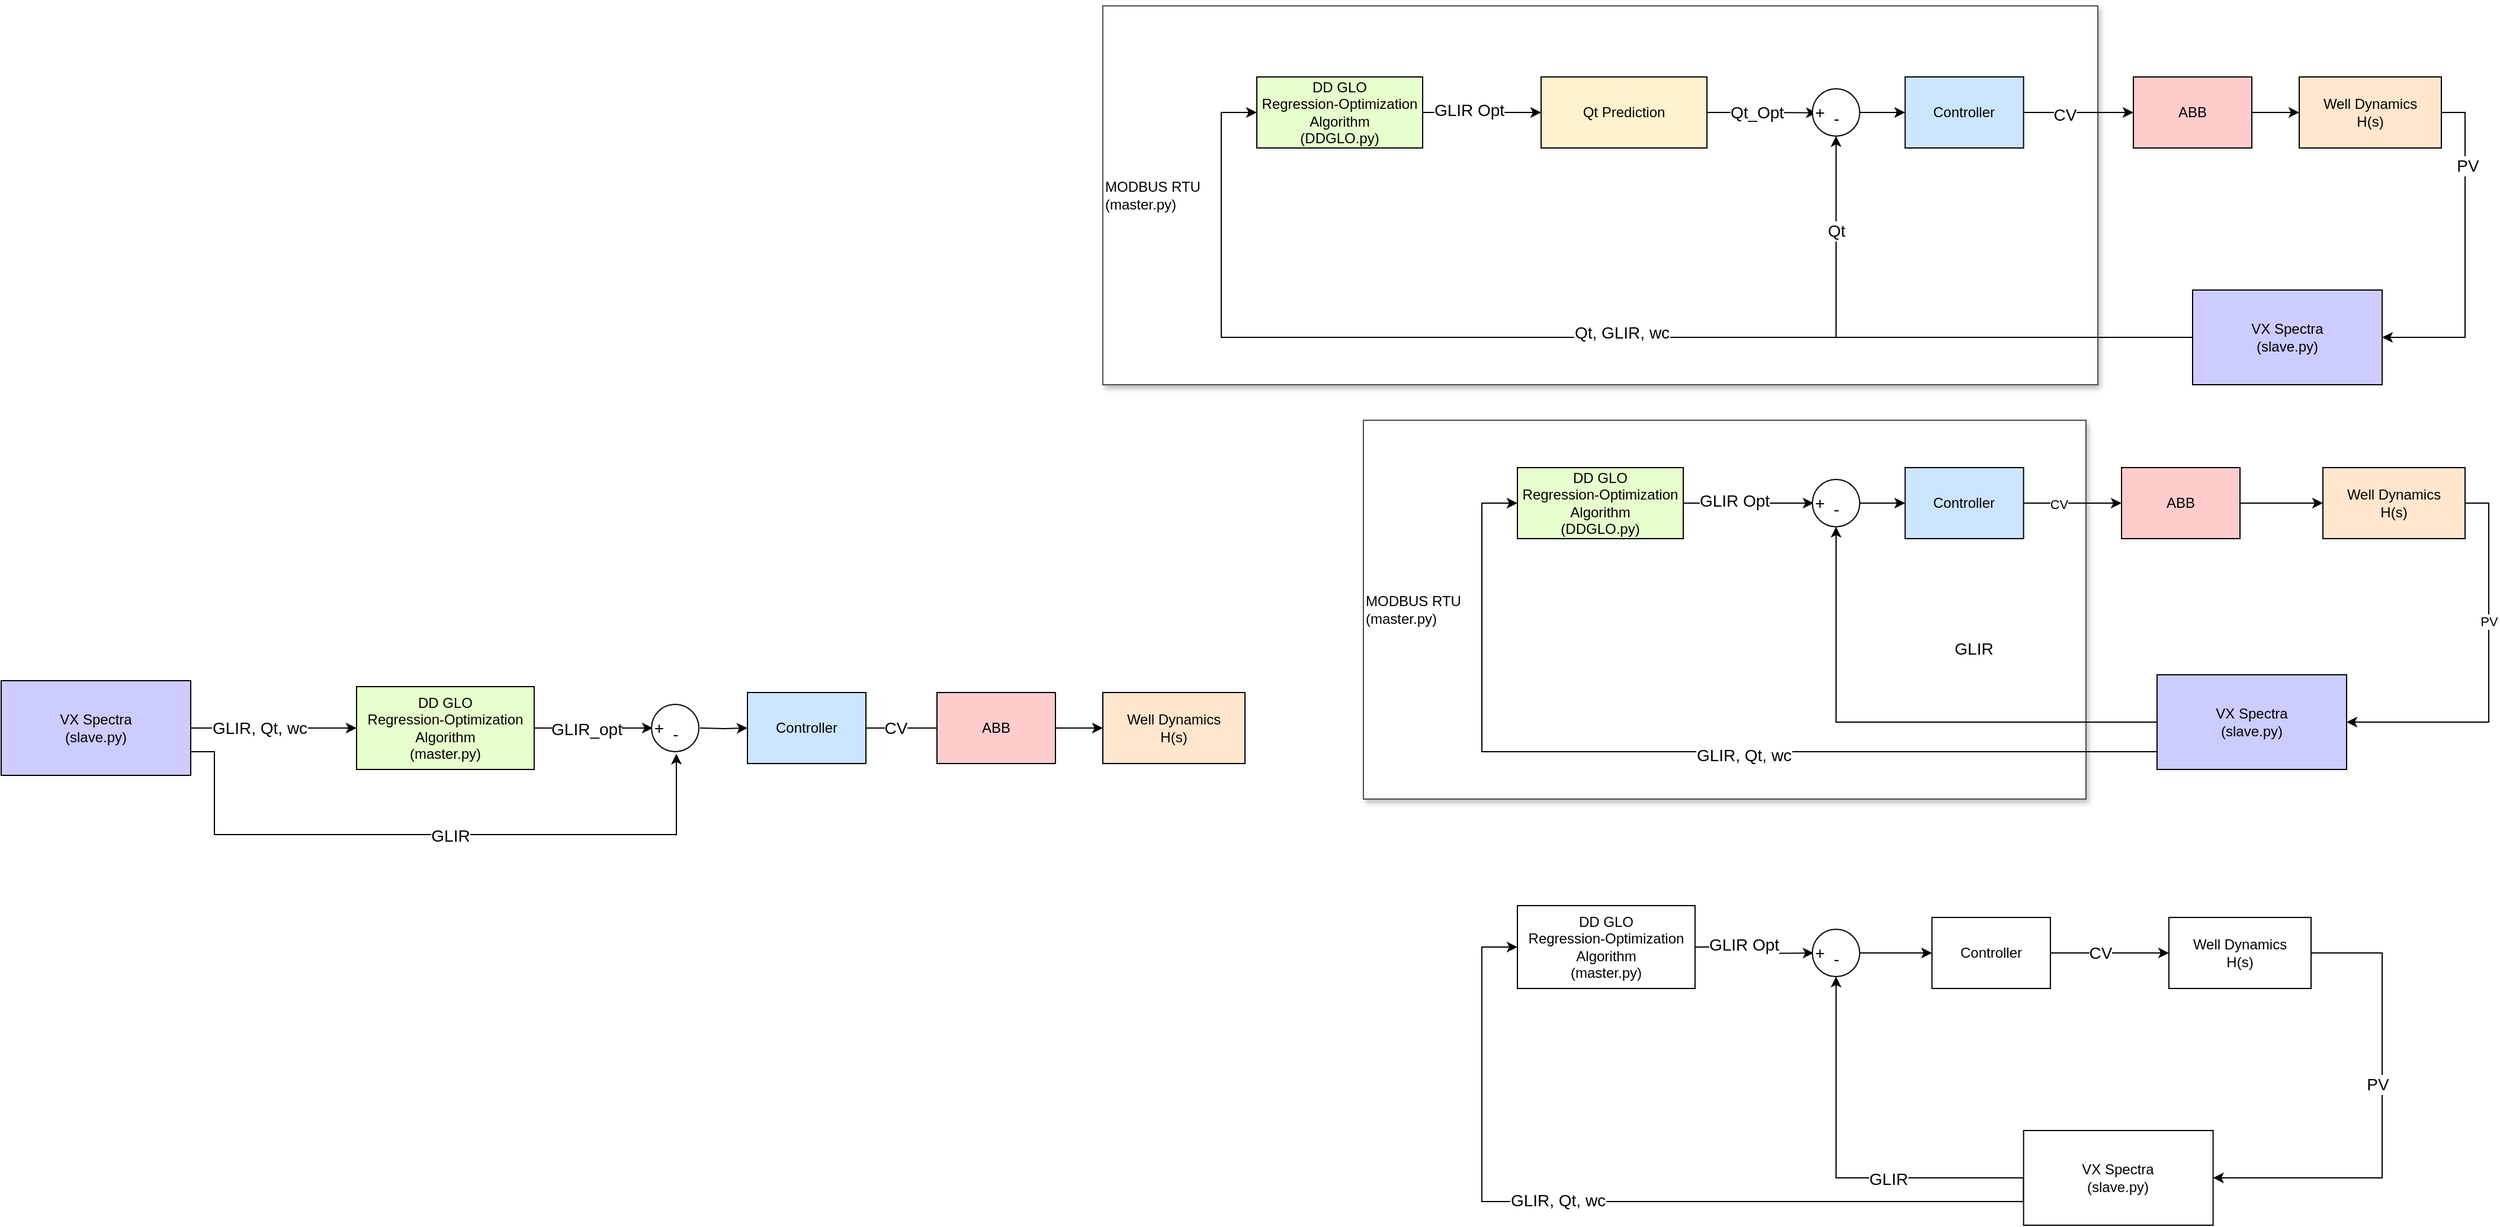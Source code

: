 <mxfile version="20.4.0" type="device"><diagram id="KtHckB-X34qQ4Z5dTe5f" name="Page-1"><mxGraphModel dx="2975" dy="594" grid="1" gridSize="10" guides="1" tooltips="1" connect="1" arrows="1" fold="1" page="1" pageScale="1" pageWidth="850" pageHeight="1100" math="0" shadow="0"><root><mxCell id="0"/><mxCell id="1" parent="0"/><mxCell id="stPapfV7Y-j_YBwpRQOC-5" value="MODBUS RTU&lt;br&gt;&lt;div style=&quot;&quot;&gt;&lt;span style=&quot;background-color: initial;&quot;&gt;(master.py)&lt;/span&gt;&lt;/div&gt;" style="rounded=0;whiteSpace=wrap;html=1;strokeColor=#4D4D4D;fillColor=#FFFFFF;shadow=1;align=left;" vertex="1" parent="1"><mxGeometry x="-260" y="70" width="840" height="320" as="geometry"/></mxCell><mxCell id="jTaFdg3PvhzP7Jn95uXG-4" value="MODBUS RTU&lt;br&gt;&lt;div style=&quot;&quot;&gt;&lt;span style=&quot;background-color: initial;&quot;&gt;(master.py)&lt;/span&gt;&lt;/div&gt;" style="rounded=0;whiteSpace=wrap;html=1;strokeColor=#4D4D4D;fillColor=#FFFFFF;shadow=1;align=left;" parent="1" vertex="1"><mxGeometry x="-40" y="420" width="610" height="320" as="geometry"/></mxCell><mxCell id="r2w6Fr-Uy7jcKvSnr4ln-22" style="edgeStyle=orthogonalEdgeStyle;rounded=0;orthogonalLoop=1;jettySize=auto;html=1;exitX=0;exitY=0.5;exitDx=0;exitDy=0;fontSize=14;" parent="1" source="r2w6Fr-Uy7jcKvSnr4ln-2" target="r2w6Fr-Uy7jcKvSnr4ln-13" edge="1"><mxGeometry relative="1" as="geometry"/></mxCell><mxCell id="stPapfV7Y-j_YBwpRQOC-1" value="&lt;font style=&quot;font-size: 14px;&quot;&gt;Qt&lt;/font&gt;" style="edgeLabel;html=1;align=center;verticalAlign=middle;resizable=0;points=[];" vertex="1" connectable="0" parent="r2w6Fr-Uy7jcKvSnr4ln-22"><mxGeometry x="0.366" relative="1" as="geometry"><mxPoint y="-70" as="offset"/></mxGeometry></mxCell><mxCell id="r2w6Fr-Uy7jcKvSnr4ln-23" style="edgeStyle=orthogonalEdgeStyle;rounded=0;orthogonalLoop=1;jettySize=auto;html=1;exitX=0;exitY=0.5;exitDx=0;exitDy=0;entryX=0;entryY=0.5;entryDx=0;entryDy=0;fontSize=14;" parent="1" source="r2w6Fr-Uy7jcKvSnr4ln-2" target="r2w6Fr-Uy7jcKvSnr4ln-8" edge="1"><mxGeometry relative="1" as="geometry"><Array as="points"><mxPoint x="-160" y="350"/><mxPoint x="-160" y="160"/></Array></mxGeometry></mxCell><mxCell id="stPapfV7Y-j_YBwpRQOC-2" value="Qt, GLIR, wc" style="edgeLabel;html=1;align=center;verticalAlign=middle;resizable=0;points=[];fontSize=14;" vertex="1" connectable="0" parent="r2w6Fr-Uy7jcKvSnr4ln-23"><mxGeometry x="-0.073" y="-4" relative="1" as="geometry"><mxPoint as="offset"/></mxGeometry></mxCell><mxCell id="r2w6Fr-Uy7jcKvSnr4ln-2" value="VX Spectra&lt;br&gt;(slave.py)" style="rounded=0;whiteSpace=wrap;html=1;fillColor=#CCCCFF;" parent="1" vertex="1"><mxGeometry x="660" y="310" width="160" height="80" as="geometry"/></mxCell><mxCell id="r2w6Fr-Uy7jcKvSnr4ln-6" style="edgeStyle=orthogonalEdgeStyle;rounded=0;orthogonalLoop=1;jettySize=auto;html=1;exitX=1;exitY=0.5;exitDx=0;exitDy=0;entryX=1;entryY=0.5;entryDx=0;entryDy=0;" parent="1" source="r2w6Fr-Uy7jcKvSnr4ln-3" target="r2w6Fr-Uy7jcKvSnr4ln-2" edge="1"><mxGeometry relative="1" as="geometry"/></mxCell><mxCell id="stPapfV7Y-j_YBwpRQOC-4" value="PV" style="edgeLabel;html=1;align=center;verticalAlign=middle;resizable=0;points=[];fontSize=14;" vertex="1" connectable="0" parent="r2w6Fr-Uy7jcKvSnr4ln-6"><mxGeometry x="-0.534" y="2" relative="1" as="geometry"><mxPoint as="offset"/></mxGeometry></mxCell><mxCell id="r2w6Fr-Uy7jcKvSnr4ln-3" value="Well Dynamics&lt;br&gt;H(s)" style="rounded=0;whiteSpace=wrap;html=1;fillColor=#FFE6CC;" parent="1" vertex="1"><mxGeometry x="750" y="130" width="120" height="60" as="geometry"/></mxCell><mxCell id="r2w6Fr-Uy7jcKvSnr4ln-5" style="edgeStyle=orthogonalEdgeStyle;rounded=0;orthogonalLoop=1;jettySize=auto;html=1;exitX=1;exitY=0.5;exitDx=0;exitDy=0;entryX=0;entryY=0.5;entryDx=0;entryDy=0;" parent="1" source="r2w6Fr-Uy7jcKvSnr4ln-4" target="r2w6Fr-Uy7jcKvSnr4ln-3" edge="1"><mxGeometry relative="1" as="geometry"/></mxCell><mxCell id="r2w6Fr-Uy7jcKvSnr4ln-4" value="ABB" style="rounded=0;whiteSpace=wrap;html=1;fillColor=#FFCCCC;" parent="1" vertex="1"><mxGeometry x="610" y="130" width="100" height="60" as="geometry"/></mxCell><mxCell id="r2w6Fr-Uy7jcKvSnr4ln-10" style="edgeStyle=orthogonalEdgeStyle;rounded=0;orthogonalLoop=1;jettySize=auto;html=1;exitX=1;exitY=0.5;exitDx=0;exitDy=0;entryX=0;entryY=0.5;entryDx=0;entryDy=0;" parent="1" source="r2w6Fr-Uy7jcKvSnr4ln-8" target="r2w6Fr-Uy7jcKvSnr4ln-9" edge="1"><mxGeometry relative="1" as="geometry"/></mxCell><mxCell id="r2w6Fr-Uy7jcKvSnr4ln-24" value="GLIR Opt" style="edgeLabel;html=1;align=center;verticalAlign=middle;resizable=0;points=[];fontSize=14;" parent="r2w6Fr-Uy7jcKvSnr4ln-10" vertex="1" connectable="0"><mxGeometry x="-0.22" y="2" relative="1" as="geometry"><mxPoint as="offset"/></mxGeometry></mxCell><mxCell id="r2w6Fr-Uy7jcKvSnr4ln-8" value="DD GLO&lt;br&gt;Regression-Optimization Algorithm&lt;br&gt;(DDGLO.py)" style="rounded=0;whiteSpace=wrap;html=1;fillColor=#E6FFCC;" parent="1" vertex="1"><mxGeometry x="-130" y="130" width="140" height="60" as="geometry"/></mxCell><mxCell id="r2w6Fr-Uy7jcKvSnr4ln-20" style="edgeStyle=orthogonalEdgeStyle;rounded=0;orthogonalLoop=1;jettySize=auto;html=1;exitX=1;exitY=0.5;exitDx=0;exitDy=0;entryX=-0.044;entryY=0.345;entryDx=0;entryDy=0;entryPerimeter=0;fontSize=14;" parent="1" source="r2w6Fr-Uy7jcKvSnr4ln-9" target="r2w6Fr-Uy7jcKvSnr4ln-13" edge="1"><mxGeometry relative="1" as="geometry"/></mxCell><mxCell id="r2w6Fr-Uy7jcKvSnr4ln-25" value="Qt_Opt" style="edgeLabel;html=1;align=center;verticalAlign=middle;resizable=0;points=[];fontSize=14;" parent="r2w6Fr-Uy7jcKvSnr4ln-20" vertex="1" connectable="0"><mxGeometry x="-0.102" relative="1" as="geometry"><mxPoint as="offset"/></mxGeometry></mxCell><mxCell id="r2w6Fr-Uy7jcKvSnr4ln-9" value="Qt Prediction" style="rounded=0;whiteSpace=wrap;html=1;fillColor=#FFF2CC;" parent="1" vertex="1"><mxGeometry x="110" y="130" width="140" height="60" as="geometry"/></mxCell><mxCell id="r2w6Fr-Uy7jcKvSnr4ln-17" value="" style="group" parent="1" vertex="1" connectable="0"><mxGeometry x="330" y="140" width="49" height="40" as="geometry"/></mxCell><mxCell id="r2w6Fr-Uy7jcKvSnr4ln-11" value="" style="ellipse;whiteSpace=wrap;html=1;aspect=fixed;" parent="r2w6Fr-Uy7jcKvSnr4ln-17" vertex="1"><mxGeometry x="9" width="40" height="40" as="geometry"/></mxCell><mxCell id="r2w6Fr-Uy7jcKvSnr4ln-12" value="&lt;font style=&quot;font-size: 14px;&quot;&gt;+&lt;/font&gt;" style="text;html=1;align=center;verticalAlign=middle;resizable=0;points=[];autosize=1;strokeColor=none;fillColor=none;" parent="r2w6Fr-Uy7jcKvSnr4ln-17" vertex="1"><mxGeometry y="5" width="30" height="30" as="geometry"/></mxCell><mxCell id="r2w6Fr-Uy7jcKvSnr4ln-13" value="&lt;font style=&quot;font-size: 14px;&quot;&gt;-&lt;/font&gt;" style="text;html=1;align=center;verticalAlign=middle;resizable=0;points=[];autosize=1;strokeColor=none;fillColor=none;" parent="r2w6Fr-Uy7jcKvSnr4ln-17" vertex="1"><mxGeometry x="14" y="10" width="30" height="30" as="geometry"/></mxCell><mxCell id="r2w6Fr-Uy7jcKvSnr4ln-28" style="edgeStyle=orthogonalEdgeStyle;rounded=0;orthogonalLoop=1;jettySize=auto;html=1;exitX=1;exitY=0.5;exitDx=0;exitDy=0;entryX=0;entryY=0.5;entryDx=0;entryDy=0;fontSize=14;" parent="1" source="r2w6Fr-Uy7jcKvSnr4ln-26" target="r2w6Fr-Uy7jcKvSnr4ln-4" edge="1"><mxGeometry relative="1" as="geometry"/></mxCell><mxCell id="stPapfV7Y-j_YBwpRQOC-3" value="CV" style="edgeLabel;html=1;align=center;verticalAlign=middle;resizable=0;points=[];fontSize=14;" vertex="1" connectable="0" parent="r2w6Fr-Uy7jcKvSnr4ln-28"><mxGeometry x="-0.264" y="-2" relative="1" as="geometry"><mxPoint as="offset"/></mxGeometry></mxCell><mxCell id="r2w6Fr-Uy7jcKvSnr4ln-26" value="Controller" style="rounded=0;whiteSpace=wrap;html=1;fillColor=#CCE5FF;" parent="1" vertex="1"><mxGeometry x="417.29" y="130" width="100" height="60" as="geometry"/></mxCell><mxCell id="r2w6Fr-Uy7jcKvSnr4ln-27" style="edgeStyle=orthogonalEdgeStyle;rounded=0;orthogonalLoop=1;jettySize=auto;html=1;exitX=1;exitY=0.5;exitDx=0;exitDy=0;entryX=0;entryY=0.5;entryDx=0;entryDy=0;fontSize=14;" parent="1" source="r2w6Fr-Uy7jcKvSnr4ln-11" target="r2w6Fr-Uy7jcKvSnr4ln-26" edge="1"><mxGeometry relative="1" as="geometry"/></mxCell><mxCell id="r2w6Fr-Uy7jcKvSnr4ln-29" style="edgeStyle=orthogonalEdgeStyle;rounded=0;orthogonalLoop=1;jettySize=auto;html=1;exitX=0;exitY=0.5;exitDx=0;exitDy=0;fontSize=14;" parent="1" source="r2w6Fr-Uy7jcKvSnr4ln-31" target="r2w6Fr-Uy7jcKvSnr4ln-45" edge="1"><mxGeometry relative="1" as="geometry"/></mxCell><mxCell id="r2w6Fr-Uy7jcKvSnr4ln-49" value="GLIR" style="edgeLabel;html=1;align=center;verticalAlign=middle;resizable=0;points=[];fontSize=14;" parent="r2w6Fr-Uy7jcKvSnr4ln-29" vertex="1" connectable="0"><mxGeometry x="-0.3" y="1" relative="1" as="geometry"><mxPoint x="-3" y="-63" as="offset"/></mxGeometry></mxCell><mxCell id="r2w6Fr-Uy7jcKvSnr4ln-30" style="edgeStyle=orthogonalEdgeStyle;rounded=0;orthogonalLoop=1;jettySize=auto;html=1;exitX=0;exitY=0.5;exitDx=0;exitDy=0;entryX=0;entryY=0.5;entryDx=0;entryDy=0;fontSize=14;" parent="1" source="r2w6Fr-Uy7jcKvSnr4ln-31" target="r2w6Fr-Uy7jcKvSnr4ln-38" edge="1"><mxGeometry relative="1" as="geometry"><Array as="points"><mxPoint x="630" y="700"/><mxPoint x="60" y="700"/><mxPoint x="60" y="490"/></Array></mxGeometry></mxCell><mxCell id="jTaFdg3PvhzP7Jn95uXG-1" value="&lt;span style=&quot;font-size: 14px;&quot;&gt;GLIR, Qt, wc&lt;/span&gt;" style="edgeLabel;html=1;align=center;verticalAlign=middle;resizable=0;points=[];" parent="r2w6Fr-Uy7jcKvSnr4ln-30" vertex="1" connectable="0"><mxGeometry x="-0.104" y="4" relative="1" as="geometry"><mxPoint y="-1" as="offset"/></mxGeometry></mxCell><mxCell id="r2w6Fr-Uy7jcKvSnr4ln-31" value="VX Spectra&lt;br&gt;(slave.py)" style="rounded=0;whiteSpace=wrap;html=1;fillColor=#CCCCFF;" parent="1" vertex="1"><mxGeometry x="630" y="635" width="160" height="80" as="geometry"/></mxCell><mxCell id="r2w6Fr-Uy7jcKvSnr4ln-32" style="edgeStyle=orthogonalEdgeStyle;rounded=0;orthogonalLoop=1;jettySize=auto;html=1;exitX=1;exitY=0.5;exitDx=0;exitDy=0;entryX=1;entryY=0.5;entryDx=0;entryDy=0;" parent="1" source="r2w6Fr-Uy7jcKvSnr4ln-33" target="r2w6Fr-Uy7jcKvSnr4ln-31" edge="1"><mxGeometry relative="1" as="geometry"/></mxCell><mxCell id="jTaFdg3PvhzP7Jn95uXG-2" value="PV" style="edgeLabel;html=1;align=center;verticalAlign=middle;resizable=0;points=[];" parent="r2w6Fr-Uy7jcKvSnr4ln-32" vertex="1" connectable="0"><mxGeometry x="-0.286" relative="1" as="geometry"><mxPoint y="4" as="offset"/></mxGeometry></mxCell><mxCell id="r2w6Fr-Uy7jcKvSnr4ln-33" value="Well Dynamics&lt;br&gt;H(s)" style="rounded=0;whiteSpace=wrap;html=1;fillColor=#FFE6CC;" parent="1" vertex="1"><mxGeometry x="770" y="460" width="120" height="60" as="geometry"/></mxCell><mxCell id="r2w6Fr-Uy7jcKvSnr4ln-34" style="edgeStyle=orthogonalEdgeStyle;rounded=0;orthogonalLoop=1;jettySize=auto;html=1;exitX=1;exitY=0.5;exitDx=0;exitDy=0;entryX=0;entryY=0.5;entryDx=0;entryDy=0;" parent="1" source="r2w6Fr-Uy7jcKvSnr4ln-35" target="r2w6Fr-Uy7jcKvSnr4ln-33" edge="1"><mxGeometry relative="1" as="geometry"/></mxCell><mxCell id="r2w6Fr-Uy7jcKvSnr4ln-35" value="ABB" style="rounded=0;whiteSpace=wrap;html=1;fillColor=#FFCCCC;" parent="1" vertex="1"><mxGeometry x="600" y="460" width="100" height="60" as="geometry"/></mxCell><mxCell id="r2w6Fr-Uy7jcKvSnr4ln-36" style="edgeStyle=orthogonalEdgeStyle;rounded=0;orthogonalLoop=1;jettySize=auto;html=1;exitX=1;exitY=0.5;exitDx=0;exitDy=0;entryX=0;entryY=0.5;entryDx=0;entryDy=0;" parent="1" source="r2w6Fr-Uy7jcKvSnr4ln-38" edge="1"><mxGeometry relative="1" as="geometry"><mxPoint x="340" y="490" as="targetPoint"/></mxGeometry></mxCell><mxCell id="r2w6Fr-Uy7jcKvSnr4ln-37" value="GLIR Opt" style="edgeLabel;html=1;align=center;verticalAlign=middle;resizable=0;points=[];fontSize=14;" parent="r2w6Fr-Uy7jcKvSnr4ln-36" vertex="1" connectable="0"><mxGeometry x="-0.22" y="2" relative="1" as="geometry"><mxPoint as="offset"/></mxGeometry></mxCell><mxCell id="r2w6Fr-Uy7jcKvSnr4ln-38" value="DD GLO&lt;br&gt;Regression-Optimization Algorithm&lt;br&gt;(DDGLO.py)" style="rounded=0;whiteSpace=wrap;html=1;fillColor=#E6FFCC;" parent="1" vertex="1"><mxGeometry x="90" y="460" width="140" height="60" as="geometry"/></mxCell><mxCell id="r2w6Fr-Uy7jcKvSnr4ln-42" value="" style="group" parent="1" vertex="1" connectable="0"><mxGeometry x="330" y="470" width="49" height="40" as="geometry"/></mxCell><mxCell id="r2w6Fr-Uy7jcKvSnr4ln-43" value="" style="ellipse;whiteSpace=wrap;html=1;aspect=fixed;" parent="r2w6Fr-Uy7jcKvSnr4ln-42" vertex="1"><mxGeometry x="9" width="40" height="40" as="geometry"/></mxCell><mxCell id="r2w6Fr-Uy7jcKvSnr4ln-44" value="&lt;font style=&quot;font-size: 14px;&quot;&gt;+&lt;/font&gt;" style="text;html=1;align=center;verticalAlign=middle;resizable=0;points=[];autosize=1;strokeColor=none;fillColor=none;" parent="r2w6Fr-Uy7jcKvSnr4ln-42" vertex="1"><mxGeometry y="5" width="30" height="30" as="geometry"/></mxCell><mxCell id="r2w6Fr-Uy7jcKvSnr4ln-45" value="&lt;font style=&quot;font-size: 14px;&quot;&gt;-&lt;/font&gt;" style="text;html=1;align=center;verticalAlign=middle;resizable=0;points=[];autosize=1;strokeColor=none;fillColor=none;" parent="r2w6Fr-Uy7jcKvSnr4ln-42" vertex="1"><mxGeometry x="14" y="10" width="30" height="30" as="geometry"/></mxCell><mxCell id="r2w6Fr-Uy7jcKvSnr4ln-46" style="edgeStyle=orthogonalEdgeStyle;rounded=0;orthogonalLoop=1;jettySize=auto;html=1;exitX=1;exitY=0.5;exitDx=0;exitDy=0;entryX=0;entryY=0.5;entryDx=0;entryDy=0;fontSize=14;" parent="1" source="r2w6Fr-Uy7jcKvSnr4ln-47" target="r2w6Fr-Uy7jcKvSnr4ln-35" edge="1"><mxGeometry relative="1" as="geometry"/></mxCell><mxCell id="jTaFdg3PvhzP7Jn95uXG-3" value="CV" style="edgeLabel;html=1;align=center;verticalAlign=middle;resizable=0;points=[];" parent="r2w6Fr-Uy7jcKvSnr4ln-46" vertex="1" connectable="0"><mxGeometry x="-0.288" y="-1" relative="1" as="geometry"><mxPoint as="offset"/></mxGeometry></mxCell><mxCell id="r2w6Fr-Uy7jcKvSnr4ln-47" value="Controller" style="rounded=0;whiteSpace=wrap;html=1;fillColor=#CCE5FF;" parent="1" vertex="1"><mxGeometry x="417.29" y="460" width="100" height="60" as="geometry"/></mxCell><mxCell id="r2w6Fr-Uy7jcKvSnr4ln-48" style="edgeStyle=orthogonalEdgeStyle;rounded=0;orthogonalLoop=1;jettySize=auto;html=1;exitX=1;exitY=0.5;exitDx=0;exitDy=0;entryX=0;entryY=0.5;entryDx=0;entryDy=0;fontSize=14;" parent="1" source="r2w6Fr-Uy7jcKvSnr4ln-43" target="r2w6Fr-Uy7jcKvSnr4ln-47" edge="1"><mxGeometry relative="1" as="geometry"/></mxCell><mxCell id="r2w6Fr-Uy7jcKvSnr4ln-50" style="edgeStyle=orthogonalEdgeStyle;rounded=0;orthogonalLoop=1;jettySize=auto;html=1;exitX=0;exitY=0.5;exitDx=0;exitDy=0;fontSize=14;" parent="1" source="r2w6Fr-Uy7jcKvSnr4ln-53" target="r2w6Fr-Uy7jcKvSnr4ln-64" edge="1"><mxGeometry relative="1" as="geometry"/></mxCell><mxCell id="r2w6Fr-Uy7jcKvSnr4ln-51" value="GLIR" style="edgeLabel;html=1;align=center;verticalAlign=middle;resizable=0;points=[];fontSize=14;" parent="r2w6Fr-Uy7jcKvSnr4ln-50" vertex="1" connectable="0"><mxGeometry x="-0.3" y="1" relative="1" as="geometry"><mxPoint as="offset"/></mxGeometry></mxCell><mxCell id="r2w6Fr-Uy7jcKvSnr4ln-52" style="edgeStyle=orthogonalEdgeStyle;rounded=0;orthogonalLoop=1;jettySize=auto;html=1;exitX=0;exitY=0.5;exitDx=0;exitDy=0;entryX=0;entryY=0.5;entryDx=0;entryDy=0;fontSize=14;" parent="1" source="r2w6Fr-Uy7jcKvSnr4ln-53" target="r2w6Fr-Uy7jcKvSnr4ln-60" edge="1"><mxGeometry relative="1" as="geometry"><Array as="points"><mxPoint x="529.95" y="1080"/><mxPoint x="59.95" y="1080"/><mxPoint x="59.95" y="870"/></Array></mxGeometry></mxCell><mxCell id="r2w6Fr-Uy7jcKvSnr4ln-68" value="GLIR, Qt, wc" style="edgeLabel;html=1;align=center;verticalAlign=middle;resizable=0;points=[];fontSize=14;" parent="r2w6Fr-Uy7jcKvSnr4ln-52" vertex="1" connectable="0"><mxGeometry x="0.174" y="-1" relative="1" as="geometry"><mxPoint as="offset"/></mxGeometry></mxCell><mxCell id="r2w6Fr-Uy7jcKvSnr4ln-53" value="VX Spectra&lt;br&gt;(slave.py)" style="rounded=0;whiteSpace=wrap;html=1;" parent="1" vertex="1"><mxGeometry x="517.29" y="1020" width="160" height="80" as="geometry"/></mxCell><mxCell id="r2w6Fr-Uy7jcKvSnr4ln-54" style="edgeStyle=orthogonalEdgeStyle;rounded=0;orthogonalLoop=1;jettySize=auto;html=1;exitX=1;exitY=0.5;exitDx=0;exitDy=0;entryX=1;entryY=0.5;entryDx=0;entryDy=0;" parent="1" source="r2w6Fr-Uy7jcKvSnr4ln-55" target="r2w6Fr-Uy7jcKvSnr4ln-53" edge="1"><mxGeometry relative="1" as="geometry"><Array as="points"><mxPoint x="820" y="870"/><mxPoint x="820" y="1060"/></Array></mxGeometry></mxCell><mxCell id="r2w6Fr-Uy7jcKvSnr4ln-69" value="PV" style="edgeLabel;html=1;align=center;verticalAlign=middle;resizable=0;points=[];fontSize=14;" parent="r2w6Fr-Uy7jcKvSnr4ln-54" vertex="1" connectable="0"><mxGeometry x="-0.348" y="-4" relative="1" as="geometry"><mxPoint y="43" as="offset"/></mxGeometry></mxCell><mxCell id="r2w6Fr-Uy7jcKvSnr4ln-55" value="Well Dynamics&lt;br&gt;H(s)" style="rounded=0;whiteSpace=wrap;html=1;" parent="1" vertex="1"><mxGeometry x="640" y="840" width="120" height="60" as="geometry"/></mxCell><mxCell id="r2w6Fr-Uy7jcKvSnr4ln-58" style="edgeStyle=orthogonalEdgeStyle;rounded=0;orthogonalLoop=1;jettySize=auto;html=1;exitX=1;exitY=0.5;exitDx=0;exitDy=0;entryX=0;entryY=0.5;entryDx=0;entryDy=0;" parent="1" source="r2w6Fr-Uy7jcKvSnr4ln-60" edge="1"><mxGeometry relative="1" as="geometry"><mxPoint x="339.95" y="870" as="targetPoint"/></mxGeometry></mxCell><mxCell id="r2w6Fr-Uy7jcKvSnr4ln-59" value="GLIR Opt" style="edgeLabel;html=1;align=center;verticalAlign=middle;resizable=0;points=[];fontSize=14;" parent="r2w6Fr-Uy7jcKvSnr4ln-58" vertex="1" connectable="0"><mxGeometry x="-0.22" y="2" relative="1" as="geometry"><mxPoint as="offset"/></mxGeometry></mxCell><mxCell id="r2w6Fr-Uy7jcKvSnr4ln-60" value="DD GLO&lt;br&gt;Regression-Optimization Algorithm&lt;br&gt;(master.py)" style="rounded=0;whiteSpace=wrap;html=1;" parent="1" vertex="1"><mxGeometry x="90" y="830" width="149.95" height="70" as="geometry"/></mxCell><mxCell id="r2w6Fr-Uy7jcKvSnr4ln-61" value="" style="group" parent="1" vertex="1" connectable="0"><mxGeometry x="329.95" y="850" width="49" height="40" as="geometry"/></mxCell><mxCell id="r2w6Fr-Uy7jcKvSnr4ln-62" value="" style="ellipse;whiteSpace=wrap;html=1;aspect=fixed;" parent="r2w6Fr-Uy7jcKvSnr4ln-61" vertex="1"><mxGeometry x="9" width="40" height="40" as="geometry"/></mxCell><mxCell id="r2w6Fr-Uy7jcKvSnr4ln-63" value="&lt;font style=&quot;font-size: 14px;&quot;&gt;+&lt;/font&gt;" style="text;html=1;align=center;verticalAlign=middle;resizable=0;points=[];autosize=1;strokeColor=none;fillColor=none;" parent="r2w6Fr-Uy7jcKvSnr4ln-61" vertex="1"><mxGeometry y="5" width="30" height="30" as="geometry"/></mxCell><mxCell id="r2w6Fr-Uy7jcKvSnr4ln-64" value="&lt;font style=&quot;font-size: 14px;&quot;&gt;-&lt;/font&gt;" style="text;html=1;align=center;verticalAlign=middle;resizable=0;points=[];autosize=1;strokeColor=none;fillColor=none;" parent="r2w6Fr-Uy7jcKvSnr4ln-61" vertex="1"><mxGeometry x="14" y="10" width="30" height="30" as="geometry"/></mxCell><mxCell id="r2w6Fr-Uy7jcKvSnr4ln-65" style="edgeStyle=orthogonalEdgeStyle;rounded=0;orthogonalLoop=1;jettySize=auto;html=1;exitX=1;exitY=0.5;exitDx=0;exitDy=0;entryX=0;entryY=0.5;entryDx=0;entryDy=0;fontSize=14;" parent="1" source="r2w6Fr-Uy7jcKvSnr4ln-66" target="r2w6Fr-Uy7jcKvSnr4ln-55" edge="1"><mxGeometry relative="1" as="geometry"><mxPoint x="599.95" y="870" as="targetPoint"/></mxGeometry></mxCell><mxCell id="r2w6Fr-Uy7jcKvSnr4ln-70" value="CV" style="edgeLabel;html=1;align=center;verticalAlign=middle;resizable=0;points=[];fontSize=14;" parent="r2w6Fr-Uy7jcKvSnr4ln-65" vertex="1" connectable="0"><mxGeometry x="-0.162" relative="1" as="geometry"><mxPoint as="offset"/></mxGeometry></mxCell><mxCell id="r2w6Fr-Uy7jcKvSnr4ln-66" value="Controller" style="rounded=0;whiteSpace=wrap;html=1;" parent="1" vertex="1"><mxGeometry x="439.95" y="840" width="100" height="60" as="geometry"/></mxCell><mxCell id="r2w6Fr-Uy7jcKvSnr4ln-67" style="edgeStyle=orthogonalEdgeStyle;rounded=0;orthogonalLoop=1;jettySize=auto;html=1;exitX=1;exitY=0.5;exitDx=0;exitDy=0;entryX=0;entryY=0.5;entryDx=0;entryDy=0;fontSize=14;" parent="1" source="r2w6Fr-Uy7jcKvSnr4ln-62" target="r2w6Fr-Uy7jcKvSnr4ln-66" edge="1"><mxGeometry relative="1" as="geometry"/></mxCell><mxCell id="r2w6Fr-Uy7jcKvSnr4ln-89" style="edgeStyle=orthogonalEdgeStyle;rounded=0;orthogonalLoop=1;jettySize=auto;html=1;exitX=1;exitY=0.5;exitDx=0;exitDy=0;entryX=0;entryY=0.5;entryDx=0;entryDy=0;fontSize=14;" parent="1" source="r2w6Fr-Uy7jcKvSnr4ln-74" target="r2w6Fr-Uy7jcKvSnr4ln-80" edge="1"><mxGeometry relative="1" as="geometry"/></mxCell><mxCell id="r2w6Fr-Uy7jcKvSnr4ln-90" value="GLIR, Qt, wc" style="edgeLabel;html=1;align=center;verticalAlign=middle;resizable=0;points=[];fontSize=14;" parent="r2w6Fr-Uy7jcKvSnr4ln-89" vertex="1" connectable="0"><mxGeometry x="-0.181" relative="1" as="geometry"><mxPoint as="offset"/></mxGeometry></mxCell><mxCell id="r2w6Fr-Uy7jcKvSnr4ln-95" style="edgeStyle=orthogonalEdgeStyle;rounded=0;orthogonalLoop=1;jettySize=auto;html=1;exitX=1;exitY=0.75;exitDx=0;exitDy=0;entryX=0.502;entryY=1.055;entryDx=0;entryDy=0;entryPerimeter=0;fontSize=14;" parent="1" source="r2w6Fr-Uy7jcKvSnr4ln-74" target="r2w6Fr-Uy7jcKvSnr4ln-94" edge="1"><mxGeometry relative="1" as="geometry"><Array as="points"><mxPoint x="-1010" y="700"/><mxPoint x="-1010" y="770"/><mxPoint x="-620" y="770"/><mxPoint x="-620" y="702"/></Array></mxGeometry></mxCell><mxCell id="r2w6Fr-Uy7jcKvSnr4ln-98" value="GLIR" style="edgeLabel;html=1;align=center;verticalAlign=middle;resizable=0;points=[];fontSize=14;" parent="r2w6Fr-Uy7jcKvSnr4ln-95" vertex="1" connectable="0"><mxGeometry x="0.219" y="-1" relative="1" as="geometry"><mxPoint x="-46" as="offset"/></mxGeometry></mxCell><mxCell id="r2w6Fr-Uy7jcKvSnr4ln-74" value="VX Spectra&lt;br&gt;(slave.py)" style="rounded=0;whiteSpace=wrap;html=1;fillColor=#CCCCFF;" parent="1" vertex="1"><mxGeometry x="-1190" y="640" width="160" height="80" as="geometry"/></mxCell><mxCell id="r2w6Fr-Uy7jcKvSnr4ln-77" value="Well Dynamics&lt;br&gt;H(s)" style="rounded=0;whiteSpace=wrap;html=1;fillColor=#FFE6CC;" parent="1" vertex="1"><mxGeometry x="-260" y="650" width="120" height="60" as="geometry"/></mxCell><mxCell id="r2w6Fr-Uy7jcKvSnr4ln-78" style="edgeStyle=orthogonalEdgeStyle;rounded=0;orthogonalLoop=1;jettySize=auto;html=1;exitX=1;exitY=0.5;exitDx=0;exitDy=0;" parent="1" source="r2w6Fr-Uy7jcKvSnr4ln-80" edge="1"><mxGeometry relative="1" as="geometry"><mxPoint x="-640" y="680" as="targetPoint"/></mxGeometry></mxCell><mxCell id="r2w6Fr-Uy7jcKvSnr4ln-97" value="GLIR_opt" style="edgeLabel;html=1;align=center;verticalAlign=middle;resizable=0;points=[];fontSize=14;" parent="r2w6Fr-Uy7jcKvSnr4ln-78" vertex="1" connectable="0"><mxGeometry x="0.158" y="-2" relative="1" as="geometry"><mxPoint x="-14" y="-2" as="offset"/></mxGeometry></mxCell><mxCell id="r2w6Fr-Uy7jcKvSnr4ln-80" value="DD GLO&lt;br&gt;Regression-Optimization Algorithm&lt;br&gt;(master.py)" style="rounded=0;whiteSpace=wrap;html=1;fillColor=#E6FFCC;" parent="1" vertex="1"><mxGeometry x="-890" y="645" width="149.95" height="70" as="geometry"/></mxCell><mxCell id="r2w6Fr-Uy7jcKvSnr4ln-85" style="edgeStyle=orthogonalEdgeStyle;rounded=0;orthogonalLoop=1;jettySize=auto;html=1;exitX=1;exitY=0.5;exitDx=0;exitDy=0;entryX=0;entryY=0.5;entryDx=0;entryDy=0;fontSize=14;startArrow=none;" parent="1" source="jTaFdg3PvhzP7Jn95uXG-5" target="r2w6Fr-Uy7jcKvSnr4ln-77" edge="1"><mxGeometry relative="1" as="geometry"><mxPoint x="-375.05" y="680" as="targetPoint"/></mxGeometry></mxCell><mxCell id="r2w6Fr-Uy7jcKvSnr4ln-87" value="Controller" style="rounded=0;whiteSpace=wrap;html=1;fillColor=#CCE5FF;" parent="1" vertex="1"><mxGeometry x="-560" y="650" width="100" height="60" as="geometry"/></mxCell><mxCell id="r2w6Fr-Uy7jcKvSnr4ln-91" value="" style="group" parent="1" vertex="1" connectable="0"><mxGeometry x="-650" y="660" width="49" height="40" as="geometry"/></mxCell><mxCell id="r2w6Fr-Uy7jcKvSnr4ln-92" value="" style="ellipse;whiteSpace=wrap;html=1;aspect=fixed;" parent="r2w6Fr-Uy7jcKvSnr4ln-91" vertex="1"><mxGeometry x="9" width="40" height="40" as="geometry"/></mxCell><mxCell id="r2w6Fr-Uy7jcKvSnr4ln-93" value="&lt;font style=&quot;font-size: 14px;&quot;&gt;+&lt;/font&gt;" style="text;html=1;align=center;verticalAlign=middle;resizable=0;points=[];autosize=1;strokeColor=none;fillColor=none;" parent="r2w6Fr-Uy7jcKvSnr4ln-91" vertex="1"><mxGeometry y="5" width="30" height="30" as="geometry"/></mxCell><mxCell id="r2w6Fr-Uy7jcKvSnr4ln-94" value="&lt;font style=&quot;font-size: 14px;&quot;&gt;-&lt;/font&gt;" style="text;html=1;align=center;verticalAlign=middle;resizable=0;points=[];autosize=1;strokeColor=none;fillColor=none;" parent="r2w6Fr-Uy7jcKvSnr4ln-91" vertex="1"><mxGeometry x="14" y="10" width="30" height="30" as="geometry"/></mxCell><mxCell id="r2w6Fr-Uy7jcKvSnr4ln-96" style="edgeStyle=orthogonalEdgeStyle;rounded=0;orthogonalLoop=1;jettySize=auto;html=1;entryX=0;entryY=0.5;entryDx=0;entryDy=0;fontSize=14;" parent="1" target="r2w6Fr-Uy7jcKvSnr4ln-87" edge="1"><mxGeometry relative="1" as="geometry"><mxPoint x="-600" y="680" as="sourcePoint"/></mxGeometry></mxCell><mxCell id="jTaFdg3PvhzP7Jn95uXG-5" value="ABB" style="rounded=0;whiteSpace=wrap;html=1;fillColor=#FFCCCC;" parent="1" vertex="1"><mxGeometry x="-400" y="650" width="100" height="60" as="geometry"/></mxCell><mxCell id="jTaFdg3PvhzP7Jn95uXG-6" value="" style="edgeStyle=orthogonalEdgeStyle;rounded=0;orthogonalLoop=1;jettySize=auto;html=1;exitX=1;exitY=0.5;exitDx=0;exitDy=0;entryX=0;entryY=0.5;entryDx=0;entryDy=0;fontSize=14;endArrow=none;" parent="1" source="r2w6Fr-Uy7jcKvSnr4ln-87" target="jTaFdg3PvhzP7Jn95uXG-5" edge="1"><mxGeometry relative="1" as="geometry"><mxPoint x="-210" y="680" as="targetPoint"/><mxPoint x="-460" y="680" as="sourcePoint"/></mxGeometry></mxCell><mxCell id="jTaFdg3PvhzP7Jn95uXG-7" value="CV" style="edgeLabel;html=1;align=center;verticalAlign=middle;resizable=0;points=[];fontSize=14;" parent="jTaFdg3PvhzP7Jn95uXG-6" vertex="1" connectable="0"><mxGeometry x="-0.162" relative="1" as="geometry"><mxPoint as="offset"/></mxGeometry></mxCell></root></mxGraphModel></diagram></mxfile>
